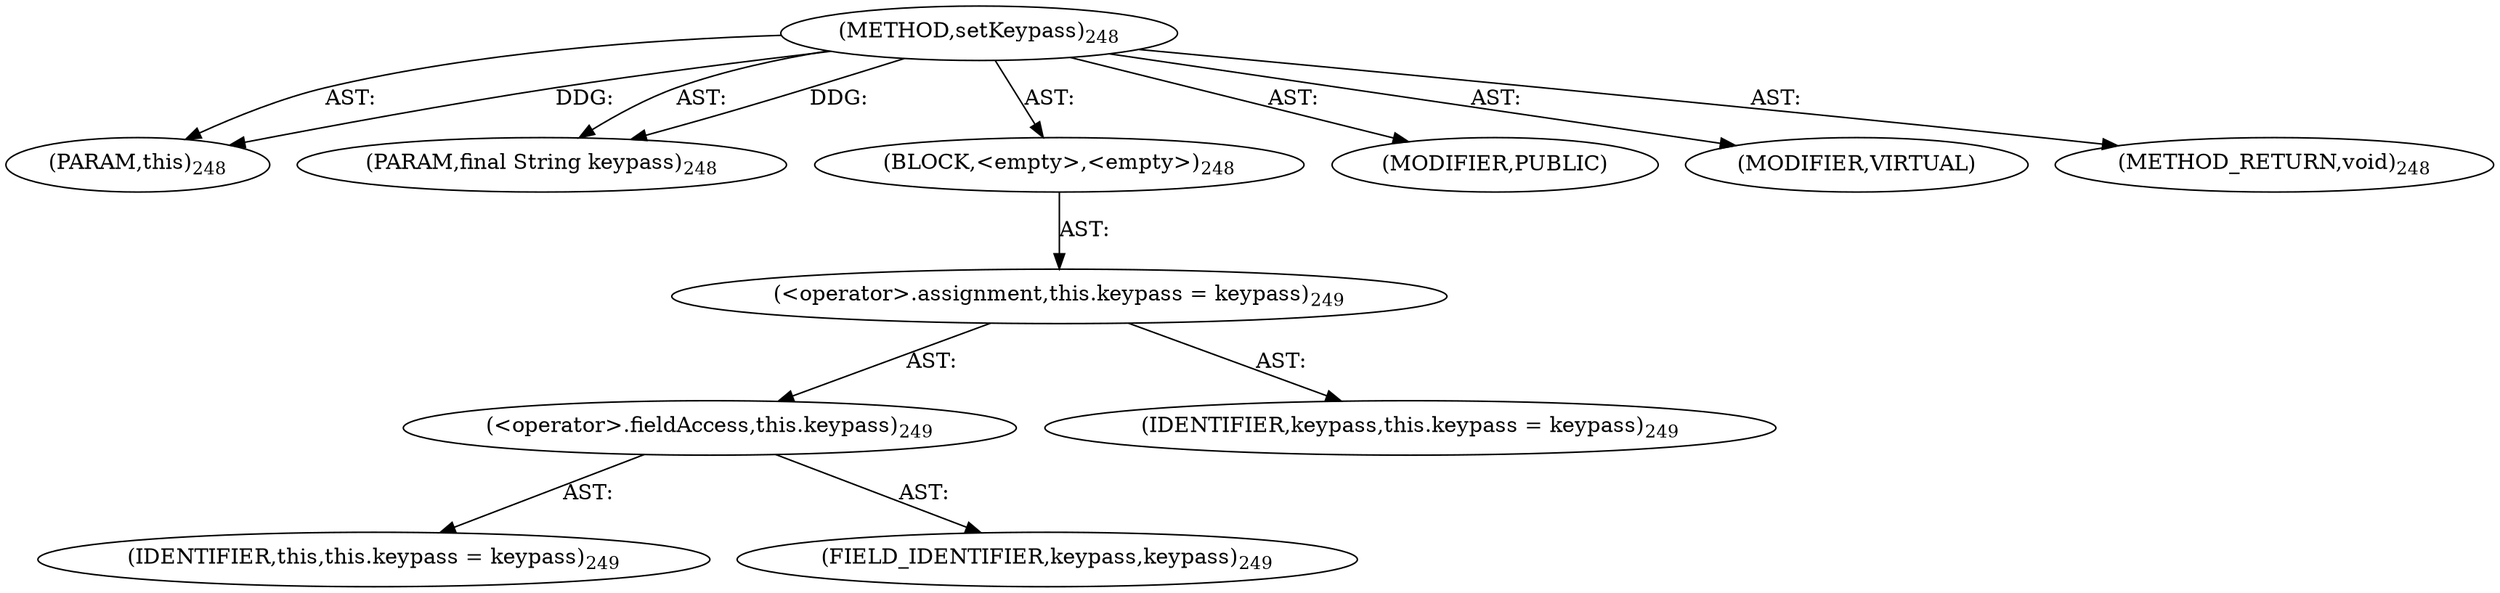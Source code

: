 digraph "setKeypass" {  
"111669149712" [label = <(METHOD,setKeypass)<SUB>248</SUB>> ]
"115964117000" [label = <(PARAM,this)<SUB>248</SUB>> ]
"115964117023" [label = <(PARAM,final String keypass)<SUB>248</SUB>> ]
"25769803802" [label = <(BLOCK,&lt;empty&gt;,&lt;empty&gt;)<SUB>248</SUB>> ]
"30064771172" [label = <(&lt;operator&gt;.assignment,this.keypass = keypass)<SUB>249</SUB>> ]
"30064771173" [label = <(&lt;operator&gt;.fieldAccess,this.keypass)<SUB>249</SUB>> ]
"68719476745" [label = <(IDENTIFIER,this,this.keypass = keypass)<SUB>249</SUB>> ]
"55834574869" [label = <(FIELD_IDENTIFIER,keypass,keypass)<SUB>249</SUB>> ]
"68719476829" [label = <(IDENTIFIER,keypass,this.keypass = keypass)<SUB>249</SUB>> ]
"133143986225" [label = <(MODIFIER,PUBLIC)> ]
"133143986226" [label = <(MODIFIER,VIRTUAL)> ]
"128849018896" [label = <(METHOD_RETURN,void)<SUB>248</SUB>> ]
  "111669149712" -> "115964117000"  [ label = "AST: "] 
  "111669149712" -> "115964117023"  [ label = "AST: "] 
  "111669149712" -> "25769803802"  [ label = "AST: "] 
  "111669149712" -> "133143986225"  [ label = "AST: "] 
  "111669149712" -> "133143986226"  [ label = "AST: "] 
  "111669149712" -> "128849018896"  [ label = "AST: "] 
  "25769803802" -> "30064771172"  [ label = "AST: "] 
  "30064771172" -> "30064771173"  [ label = "AST: "] 
  "30064771172" -> "68719476829"  [ label = "AST: "] 
  "30064771173" -> "68719476745"  [ label = "AST: "] 
  "30064771173" -> "55834574869"  [ label = "AST: "] 
  "111669149712" -> "115964117000"  [ label = "DDG: "] 
  "111669149712" -> "115964117023"  [ label = "DDG: "] 
}
